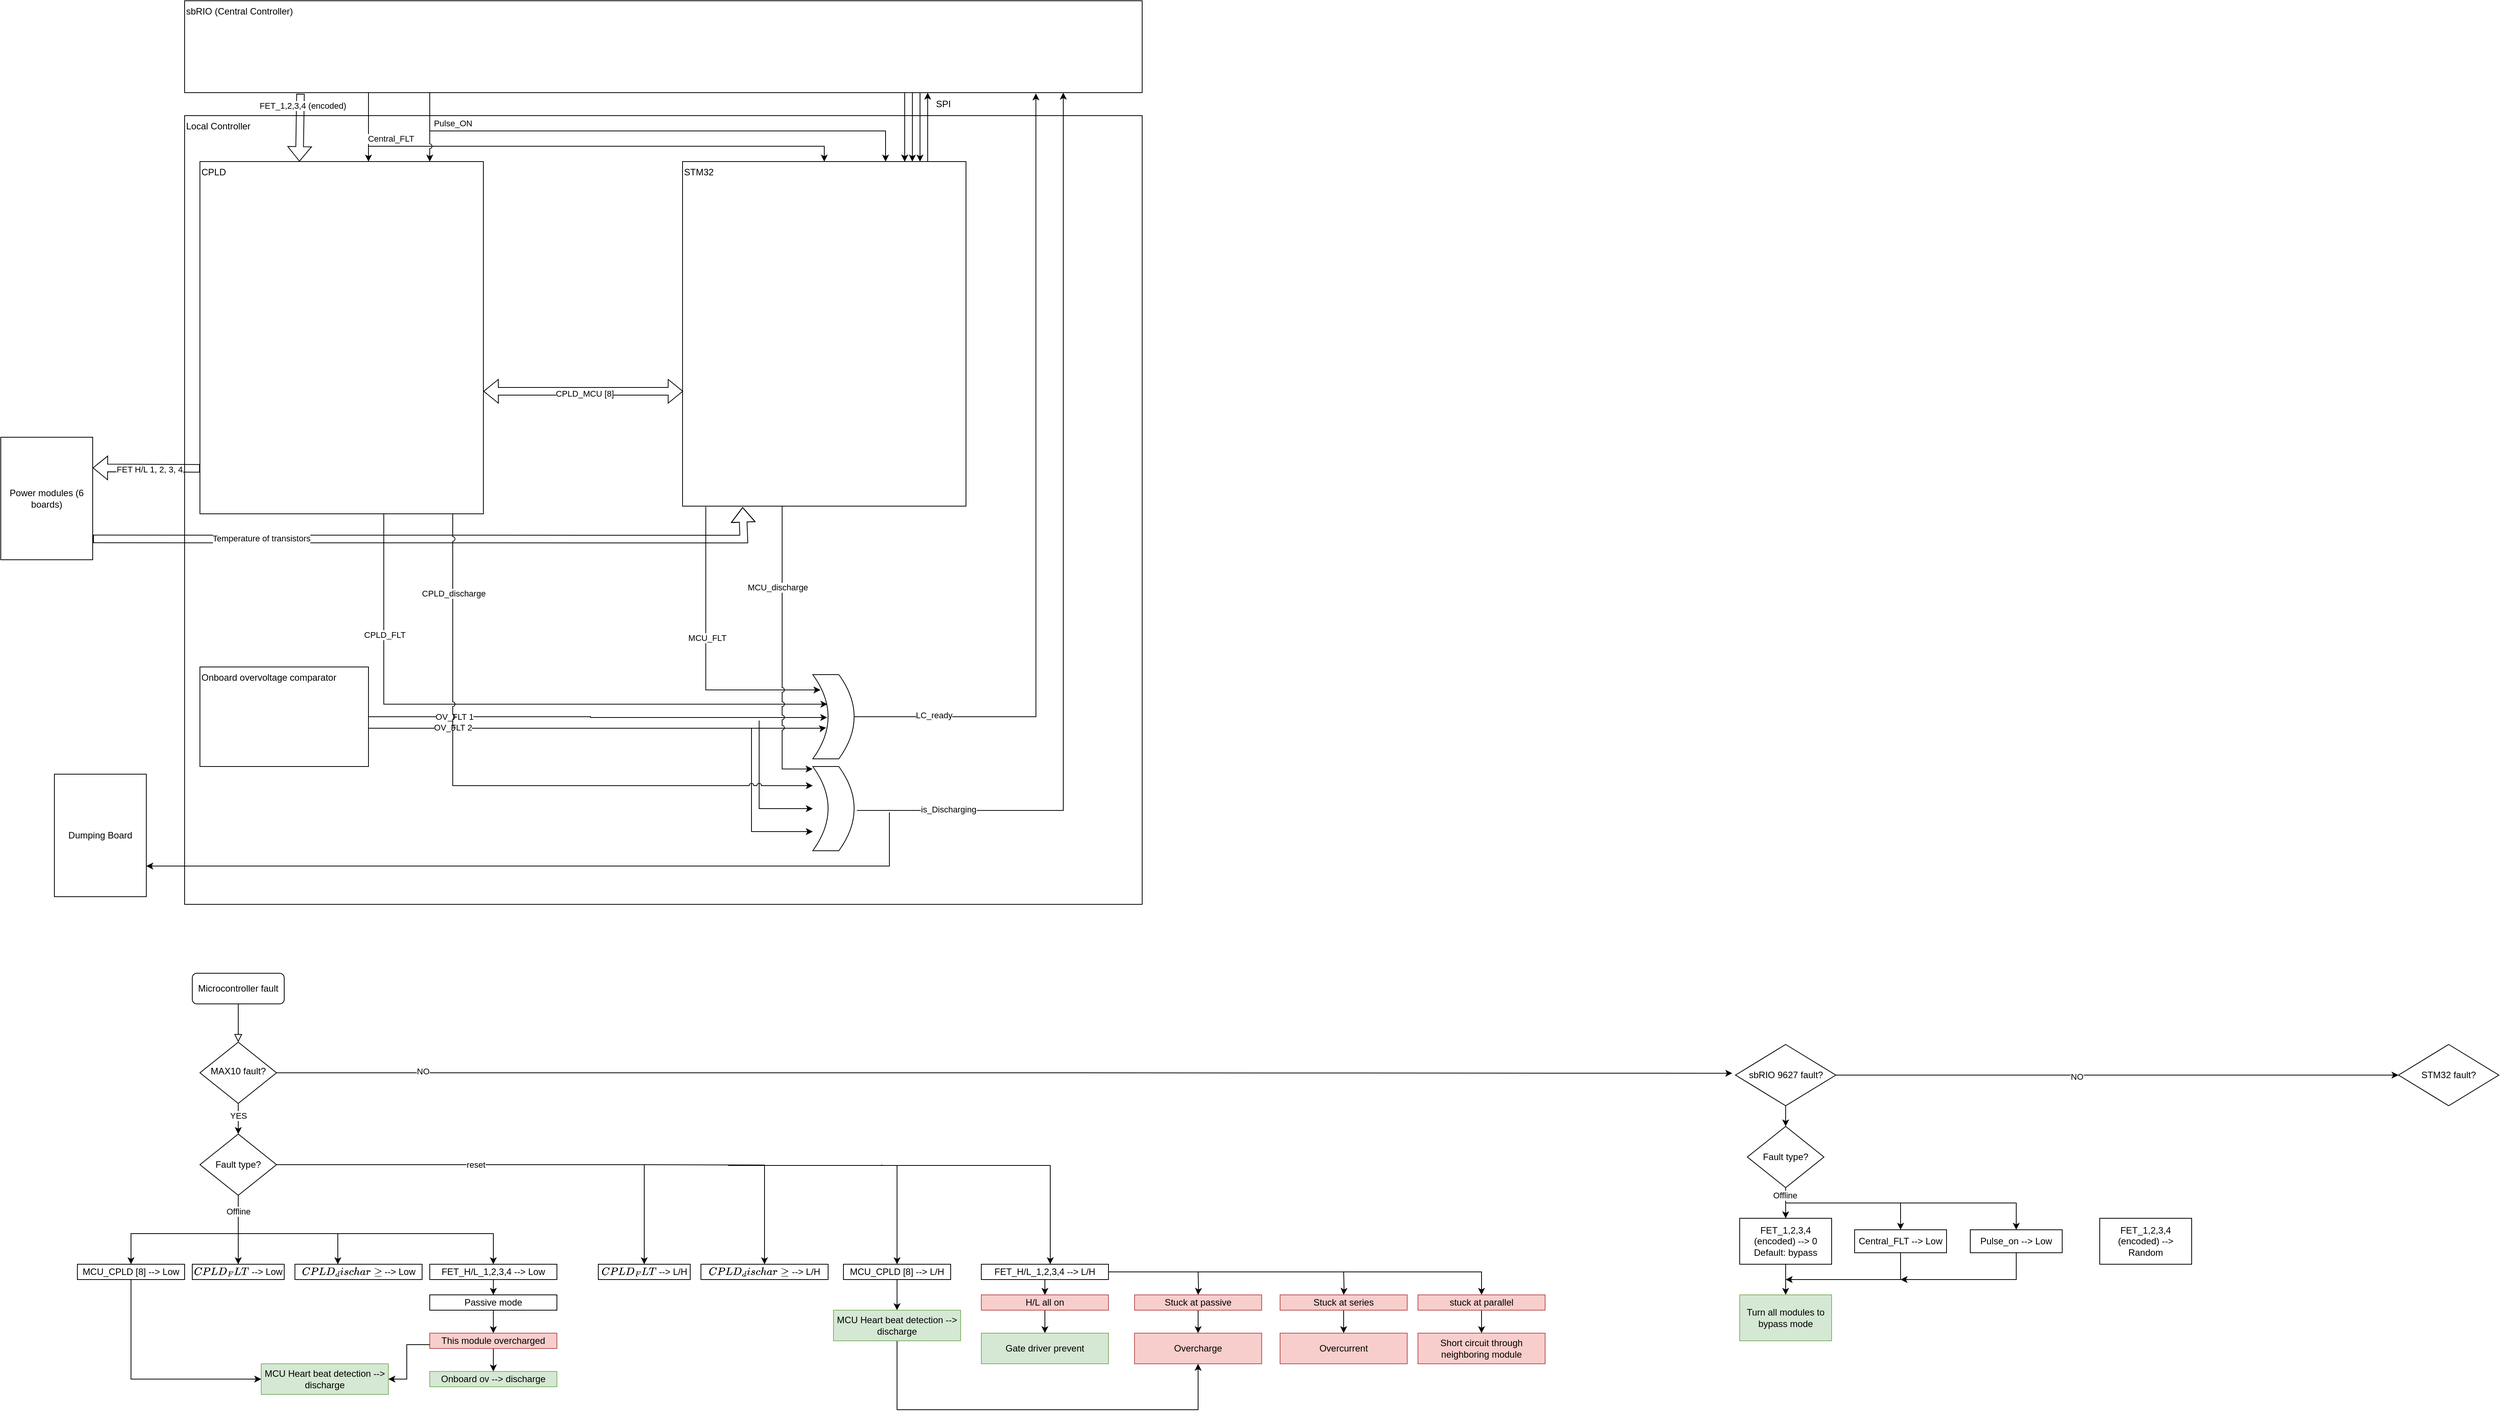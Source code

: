 <mxfile version="24.0.2" type="github">
  <diagram id="C5RBs43oDa-KdzZeNtuy" name="Page-1">
    <mxGraphModel dx="1985" dy="3010" grid="1" gridSize="10" guides="1" tooltips="1" connect="1" arrows="1" fold="1" page="1" pageScale="1" pageWidth="827" pageHeight="1169" math="0" shadow="0">
      <root>
        <mxCell id="WIyWlLk6GJQsqaUBKTNV-0" />
        <mxCell id="WIyWlLk6GJQsqaUBKTNV-1" parent="WIyWlLk6GJQsqaUBKTNV-0" />
        <mxCell id="WIyWlLk6GJQsqaUBKTNV-2" value="" style="rounded=0;html=1;jettySize=auto;orthogonalLoop=1;fontSize=11;endArrow=block;endFill=0;endSize=8;strokeWidth=1;shadow=0;labelBackgroundColor=none;edgeStyle=orthogonalEdgeStyle;movable=0;resizable=0;rotatable=0;deletable=0;editable=0;locked=1;connectable=0;" parent="WIyWlLk6GJQsqaUBKTNV-1" source="WIyWlLk6GJQsqaUBKTNV-3" target="WIyWlLk6GJQsqaUBKTNV-6" edge="1">
          <mxGeometry relative="1" as="geometry" />
        </mxCell>
        <mxCell id="WIyWlLk6GJQsqaUBKTNV-3" value="&lt;div&gt;Microcontroller fault&lt;/div&gt;" style="rounded=1;whiteSpace=wrap;html=1;fontSize=12;glass=0;strokeWidth=1;shadow=0;movable=0;resizable=0;rotatable=0;deletable=0;editable=0;locked=1;connectable=0;" parent="WIyWlLk6GJQsqaUBKTNV-1" vertex="1">
          <mxGeometry x="160" y="80" width="120" height="40" as="geometry" />
        </mxCell>
        <mxCell id="7WwFtl0jQR6NTjPNibtS-7" value="" style="edgeStyle=orthogonalEdgeStyle;rounded=0;orthogonalLoop=1;jettySize=auto;html=1;movable=1;resizable=1;rotatable=1;deletable=1;editable=1;locked=0;connectable=1;" parent="WIyWlLk6GJQsqaUBKTNV-1" source="WIyWlLk6GJQsqaUBKTNV-6" target="7WwFtl0jQR6NTjPNibtS-4" edge="1">
          <mxGeometry relative="1" as="geometry" />
        </mxCell>
        <mxCell id="uxLn2Yr7BItVLRlvGIpT-62" value="YES" style="edgeLabel;html=1;align=center;verticalAlign=middle;resizable=0;points=[];" vertex="1" connectable="0" parent="7WwFtl0jQR6NTjPNibtS-7">
          <mxGeometry x="-0.215" relative="1" as="geometry">
            <mxPoint as="offset" />
          </mxGeometry>
        </mxCell>
        <mxCell id="WIyWlLk6GJQsqaUBKTNV-6" value="MAX10 fault?" style="rhombus;whiteSpace=wrap;html=1;shadow=0;fontFamily=Helvetica;fontSize=12;align=center;strokeWidth=1;spacing=6;spacingTop=-4;movable=0;resizable=0;rotatable=0;deletable=0;editable=0;locked=1;connectable=0;" parent="WIyWlLk6GJQsqaUBKTNV-1" vertex="1">
          <mxGeometry x="170" y="170" width="100" height="80" as="geometry" />
        </mxCell>
        <mxCell id="7WwFtl0jQR6NTjPNibtS-3" value="" style="edgeStyle=orthogonalEdgeStyle;rounded=0;orthogonalLoop=1;jettySize=auto;html=1;movable=1;resizable=1;rotatable=1;deletable=1;editable=1;locked=0;connectable=1;" parent="WIyWlLk6GJQsqaUBKTNV-1" source="7WwFtl0jQR6NTjPNibtS-0" target="7WwFtl0jQR6NTjPNibtS-2" edge="1">
          <mxGeometry relative="1" as="geometry" />
        </mxCell>
        <mxCell id="uxLn2Yr7BItVLRlvGIpT-57" value="NO" style="edgeLabel;html=1;align=center;verticalAlign=middle;resizable=0;points=[];" vertex="1" connectable="0" parent="7WwFtl0jQR6NTjPNibtS-3">
          <mxGeometry x="-0.146" y="-2" relative="1" as="geometry">
            <mxPoint x="1" as="offset" />
          </mxGeometry>
        </mxCell>
        <mxCell id="uxLn2Yr7BItVLRlvGIpT-61" value="" style="edgeStyle=orthogonalEdgeStyle;rounded=0;orthogonalLoop=1;jettySize=auto;html=1;" edge="1" parent="WIyWlLk6GJQsqaUBKTNV-1" source="7WwFtl0jQR6NTjPNibtS-0" target="uxLn2Yr7BItVLRlvGIpT-60">
          <mxGeometry relative="1" as="geometry" />
        </mxCell>
        <mxCell id="7WwFtl0jQR6NTjPNibtS-0" value="sbRIO 9627 fault?" style="rhombus;whiteSpace=wrap;html=1;" parent="WIyWlLk6GJQsqaUBKTNV-1" vertex="1">
          <mxGeometry x="2174.5" y="173" width="131" height="80" as="geometry" />
        </mxCell>
        <mxCell id="7WwFtl0jQR6NTjPNibtS-1" style="edgeStyle=orthogonalEdgeStyle;rounded=0;orthogonalLoop=1;jettySize=auto;html=1;entryX=-0.032;entryY=0.47;entryDx=0;entryDy=0;entryPerimeter=0;movable=1;resizable=1;rotatable=1;deletable=1;editable=1;locked=0;connectable=1;" parent="WIyWlLk6GJQsqaUBKTNV-1" source="WIyWlLk6GJQsqaUBKTNV-6" target="7WwFtl0jQR6NTjPNibtS-0" edge="1">
          <mxGeometry relative="1" as="geometry" />
        </mxCell>
        <mxCell id="uxLn2Yr7BItVLRlvGIpT-63" value="NO" style="edgeLabel;html=1;align=center;verticalAlign=middle;resizable=0;points=[];" vertex="1" connectable="0" parent="7WwFtl0jQR6NTjPNibtS-1">
          <mxGeometry x="-0.799" y="2" relative="1" as="geometry">
            <mxPoint as="offset" />
          </mxGeometry>
        </mxCell>
        <mxCell id="7WwFtl0jQR6NTjPNibtS-2" value="STM32 fault?" style="rhombus;whiteSpace=wrap;html=1;" parent="WIyWlLk6GJQsqaUBKTNV-1" vertex="1">
          <mxGeometry x="3040" y="173" width="131" height="80" as="geometry" />
        </mxCell>
        <mxCell id="7WwFtl0jQR6NTjPNibtS-8" style="rounded=0;orthogonalLoop=1;jettySize=auto;html=1;entryX=0.5;entryY=0;entryDx=0;entryDy=0;movable=0;resizable=0;rotatable=0;deletable=0;editable=0;locked=1;connectable=0;" parent="WIyWlLk6GJQsqaUBKTNV-1" source="7WwFtl0jQR6NTjPNibtS-4" edge="1" target="uxLn2Yr7BItVLRlvGIpT-2">
          <mxGeometry relative="1" as="geometry">
            <mxPoint x="220" y="420" as="targetPoint" />
          </mxGeometry>
        </mxCell>
        <mxCell id="7WwFtl0jQR6NTjPNibtS-9" value="&lt;div&gt;Offline&lt;/div&gt;" style="edgeLabel;html=1;align=center;verticalAlign=middle;resizable=0;points=[];movable=0;rotatable=0;deletable=0;editable=0;locked=1;connectable=0;" parent="7WwFtl0jQR6NTjPNibtS-8" vertex="1" connectable="0">
          <mxGeometry x="-0.212" y="1" relative="1" as="geometry">
            <mxPoint x="-1" y="-15" as="offset" />
          </mxGeometry>
        </mxCell>
        <mxCell id="uxLn2Yr7BItVLRlvGIpT-0" style="edgeStyle=orthogonalEdgeStyle;rounded=0;orthogonalLoop=1;jettySize=auto;html=1;entryX=0.5;entryY=0;entryDx=0;entryDy=0;movable=0;resizable=0;rotatable=0;deletable=0;editable=0;locked=1;connectable=0;" edge="1" parent="WIyWlLk6GJQsqaUBKTNV-1" source="7WwFtl0jQR6NTjPNibtS-4" target="uxLn2Yr7BItVLRlvGIpT-27">
          <mxGeometry relative="1" as="geometry">
            <mxPoint x="770" y="410" as="targetPoint" />
          </mxGeometry>
        </mxCell>
        <mxCell id="uxLn2Yr7BItVLRlvGIpT-1" value="reset" style="edgeLabel;html=1;align=center;verticalAlign=middle;resizable=0;points=[];movable=0;rotatable=0;deletable=0;editable=0;locked=1;connectable=0;" vertex="1" connectable="0" parent="uxLn2Yr7BItVLRlvGIpT-0">
          <mxGeometry x="-0.15" relative="1" as="geometry">
            <mxPoint as="offset" />
          </mxGeometry>
        </mxCell>
        <mxCell id="7WwFtl0jQR6NTjPNibtS-4" value="Fault type?" style="rhombus;whiteSpace=wrap;html=1;movable=0;resizable=0;rotatable=0;deletable=0;editable=0;locked=1;connectable=0;" parent="WIyWlLk6GJQsqaUBKTNV-1" vertex="1">
          <mxGeometry x="170" y="290" width="100" height="80" as="geometry" />
        </mxCell>
        <mxCell id="uxLn2Yr7BItVLRlvGIpT-2" value="`CPLD_FLT` --&amp;gt; Low" style="rounded=0;whiteSpace=wrap;html=1;movable=0;resizable=0;rotatable=0;deletable=0;editable=0;locked=1;connectable=0;" vertex="1" parent="WIyWlLk6GJQsqaUBKTNV-1">
          <mxGeometry x="160" y="460" width="120" height="20" as="geometry" />
        </mxCell>
        <mxCell id="uxLn2Yr7BItVLRlvGIpT-3" value="`CPLD_discharge` --&amp;gt; Low" style="rounded=0;whiteSpace=wrap;html=1;movable=0;resizable=0;rotatable=0;deletable=0;editable=0;locked=1;connectable=0;" vertex="1" parent="WIyWlLk6GJQsqaUBKTNV-1">
          <mxGeometry x="294" y="460" width="166" height="20" as="geometry" />
        </mxCell>
        <mxCell id="uxLn2Yr7BItVLRlvGIpT-9" value="" style="edgeStyle=none;orthogonalLoop=1;jettySize=auto;html=1;rounded=0;movable=0;resizable=0;rotatable=0;deletable=0;editable=0;locked=1;connectable=0;" edge="1" parent="WIyWlLk6GJQsqaUBKTNV-1">
          <mxGeometry width="100" relative="1" as="geometry">
            <mxPoint x="220" y="420" as="sourcePoint" />
            <mxPoint x="350" y="460" as="targetPoint" />
            <Array as="points">
              <mxPoint x="350" y="420" />
            </Array>
          </mxGeometry>
        </mxCell>
        <mxCell id="uxLn2Yr7BItVLRlvGIpT-14" style="edgeStyle=orthogonalEdgeStyle;rounded=0;orthogonalLoop=1;jettySize=auto;html=1;exitX=0.5;exitY=1;exitDx=0;exitDy=0;entryX=0.5;entryY=0;entryDx=0;entryDy=0;movable=0;resizable=0;rotatable=0;deletable=0;editable=0;locked=1;connectable=0;" edge="1" parent="WIyWlLk6GJQsqaUBKTNV-1" source="uxLn2Yr7BItVLRlvGIpT-10" target="uxLn2Yr7BItVLRlvGIpT-13">
          <mxGeometry relative="1" as="geometry" />
        </mxCell>
        <mxCell id="uxLn2Yr7BItVLRlvGIpT-10" value="&lt;div&gt;FET_H/L_1,2,3,4 --&amp;gt; Low&lt;/div&gt;" style="rounded=0;whiteSpace=wrap;html=1;movable=0;resizable=0;rotatable=0;deletable=0;editable=0;locked=1;connectable=0;" vertex="1" parent="WIyWlLk6GJQsqaUBKTNV-1">
          <mxGeometry x="470" y="460" width="166" height="20" as="geometry" />
        </mxCell>
        <mxCell id="uxLn2Yr7BItVLRlvGIpT-12" value="" style="edgeStyle=none;orthogonalLoop=1;jettySize=auto;html=1;rounded=0;entryX=0.5;entryY=0;entryDx=0;entryDy=0;movable=0;resizable=0;rotatable=0;deletable=0;editable=0;locked=1;connectable=0;" edge="1" parent="WIyWlLk6GJQsqaUBKTNV-1" target="uxLn2Yr7BItVLRlvGIpT-10">
          <mxGeometry width="100" relative="1" as="geometry">
            <mxPoint x="350" y="420" as="sourcePoint" />
            <mxPoint x="490" y="460" as="targetPoint" />
            <Array as="points">
              <mxPoint x="553" y="420" />
            </Array>
          </mxGeometry>
        </mxCell>
        <mxCell id="uxLn2Yr7BItVLRlvGIpT-17" style="edgeStyle=orthogonalEdgeStyle;rounded=0;orthogonalLoop=1;jettySize=auto;html=1;entryX=0.5;entryY=0;entryDx=0;entryDy=0;movable=0;resizable=0;rotatable=0;deletable=0;editable=0;locked=1;connectable=0;" edge="1" parent="WIyWlLk6GJQsqaUBKTNV-1" source="uxLn2Yr7BItVLRlvGIpT-13" target="uxLn2Yr7BItVLRlvGIpT-16">
          <mxGeometry relative="1" as="geometry" />
        </mxCell>
        <mxCell id="uxLn2Yr7BItVLRlvGIpT-13" value="&lt;div&gt;Passive mode&lt;br&gt;&lt;/div&gt;" style="rounded=0;whiteSpace=wrap;html=1;movable=0;resizable=0;rotatable=0;deletable=0;editable=0;locked=1;connectable=0;" vertex="1" parent="WIyWlLk6GJQsqaUBKTNV-1">
          <mxGeometry x="470" y="500" width="166" height="20" as="geometry" />
        </mxCell>
        <mxCell id="uxLn2Yr7BItVLRlvGIpT-23" style="edgeStyle=orthogonalEdgeStyle;rounded=0;orthogonalLoop=1;jettySize=auto;html=1;entryX=0;entryY=0.5;entryDx=0;entryDy=0;movable=0;resizable=0;rotatable=0;deletable=0;editable=0;locked=1;connectable=0;" edge="1" parent="WIyWlLk6GJQsqaUBKTNV-1" source="uxLn2Yr7BItVLRlvGIpT-15" target="uxLn2Yr7BItVLRlvGIpT-24">
          <mxGeometry relative="1" as="geometry">
            <mxPoint x="250" y="610" as="targetPoint" />
            <Array as="points">
              <mxPoint x="80" y="610" />
            </Array>
          </mxGeometry>
        </mxCell>
        <mxCell id="uxLn2Yr7BItVLRlvGIpT-15" value="MCU_CPLD [8] --&amp;gt; Low" style="rounded=0;whiteSpace=wrap;html=1;" vertex="1" parent="WIyWlLk6GJQsqaUBKTNV-1">
          <mxGeometry x="10" y="460" width="140" height="20" as="geometry" />
        </mxCell>
        <mxCell id="uxLn2Yr7BItVLRlvGIpT-19" style="edgeStyle=orthogonalEdgeStyle;rounded=0;orthogonalLoop=1;jettySize=auto;html=1;entryX=0.5;entryY=0;entryDx=0;entryDy=0;movable=0;resizable=0;rotatable=0;deletable=0;editable=0;locked=1;connectable=0;" edge="1" parent="WIyWlLk6GJQsqaUBKTNV-1" source="uxLn2Yr7BItVLRlvGIpT-16" target="uxLn2Yr7BItVLRlvGIpT-18">
          <mxGeometry relative="1" as="geometry" />
        </mxCell>
        <mxCell id="uxLn2Yr7BItVLRlvGIpT-16" value="&lt;div&gt;This module overcharged&lt;br&gt;&lt;/div&gt;" style="rounded=0;whiteSpace=wrap;html=1;fillColor=#f8cecc;strokeColor=#b85450;movable=0;resizable=0;rotatable=0;deletable=0;editable=0;locked=1;connectable=0;" vertex="1" parent="WIyWlLk6GJQsqaUBKTNV-1">
          <mxGeometry x="470" y="550" width="166" height="20" as="geometry" />
        </mxCell>
        <mxCell id="uxLn2Yr7BItVLRlvGIpT-18" value="&lt;div&gt;Onboard ov --&amp;gt; discharge&lt;br&gt;&lt;/div&gt;" style="rounded=0;whiteSpace=wrap;html=1;fillColor=#d5e8d4;strokeColor=#82b366;movable=0;resizable=0;rotatable=0;deletable=0;editable=0;locked=1;connectable=0;" vertex="1" parent="WIyWlLk6GJQsqaUBKTNV-1">
          <mxGeometry x="470" y="600" width="166" height="20" as="geometry" />
        </mxCell>
        <mxCell id="uxLn2Yr7BItVLRlvGIpT-21" value="" style="edgeStyle=none;orthogonalLoop=1;jettySize=auto;html=1;rounded=0;entryX=0.5;entryY=0;entryDx=0;entryDy=0;movable=0;resizable=0;rotatable=0;deletable=0;editable=0;locked=1;connectable=0;" edge="1" parent="WIyWlLk6GJQsqaUBKTNV-1" target="uxLn2Yr7BItVLRlvGIpT-15">
          <mxGeometry width="100" relative="1" as="geometry">
            <mxPoint x="220" y="420" as="sourcePoint" />
            <mxPoint x="300" y="460" as="targetPoint" />
            <Array as="points">
              <mxPoint x="80" y="420" />
            </Array>
          </mxGeometry>
        </mxCell>
        <mxCell id="uxLn2Yr7BItVLRlvGIpT-26" style="edgeStyle=orthogonalEdgeStyle;rounded=0;orthogonalLoop=1;jettySize=auto;html=1;exitX=0;exitY=0.75;exitDx=0;exitDy=0;entryX=1;entryY=0.5;entryDx=0;entryDy=0;movable=0;resizable=0;rotatable=0;deletable=0;editable=0;locked=1;connectable=0;" edge="1" parent="WIyWlLk6GJQsqaUBKTNV-1" source="uxLn2Yr7BItVLRlvGIpT-16" target="uxLn2Yr7BItVLRlvGIpT-24">
          <mxGeometry relative="1" as="geometry">
            <mxPoint x="450" y="580" as="sourcePoint" />
            <mxPoint x="420" y="610" as="targetPoint" />
            <Array as="points">
              <mxPoint x="440" y="565" />
              <mxPoint x="440" y="610" />
            </Array>
          </mxGeometry>
        </mxCell>
        <mxCell id="uxLn2Yr7BItVLRlvGIpT-24" value="&lt;div&gt;MCU Heart beat detection --&amp;gt; discharge&lt;br&gt;&lt;/div&gt;" style="rounded=0;whiteSpace=wrap;html=1;fillColor=#d5e8d4;strokeColor=#82b366;movable=0;resizable=0;rotatable=0;deletable=0;editable=0;locked=1;connectable=0;" vertex="1" parent="WIyWlLk6GJQsqaUBKTNV-1">
          <mxGeometry x="250" y="590" width="166" height="40" as="geometry" />
        </mxCell>
        <mxCell id="uxLn2Yr7BItVLRlvGIpT-27" value="`CPLD_FLT` --&amp;gt; L/H" style="rounded=0;whiteSpace=wrap;html=1;movable=0;resizable=0;rotatable=0;deletable=0;editable=0;locked=1;connectable=0;" vertex="1" parent="WIyWlLk6GJQsqaUBKTNV-1">
          <mxGeometry x="690" y="460" width="120" height="20" as="geometry" />
        </mxCell>
        <mxCell id="uxLn2Yr7BItVLRlvGIpT-28" value="`CPLD_discharge` --&amp;gt; L/H" style="rounded=0;whiteSpace=wrap;html=1;movable=0;resizable=0;rotatable=0;deletable=0;editable=0;locked=1;connectable=0;" vertex="1" parent="WIyWlLk6GJQsqaUBKTNV-1">
          <mxGeometry x="824" y="460" width="166" height="20" as="geometry" />
        </mxCell>
        <mxCell id="uxLn2Yr7BItVLRlvGIpT-29" style="edgeStyle=orthogonalEdgeStyle;rounded=0;orthogonalLoop=1;jettySize=auto;html=1;entryX=0.5;entryY=0;entryDx=0;entryDy=0;movable=0;resizable=0;rotatable=0;deletable=0;editable=0;locked=1;connectable=0;" edge="1" parent="WIyWlLk6GJQsqaUBKTNV-1" target="uxLn2Yr7BItVLRlvGIpT-28">
          <mxGeometry relative="1" as="geometry">
            <mxPoint x="910" y="460" as="targetPoint" />
            <mxPoint x="750" y="330" as="sourcePoint" />
          </mxGeometry>
        </mxCell>
        <mxCell id="uxLn2Yr7BItVLRlvGIpT-34" style="edgeStyle=orthogonalEdgeStyle;rounded=0;orthogonalLoop=1;jettySize=auto;html=1;entryX=0.5;entryY=0;entryDx=0;entryDy=0;movable=0;resizable=0;rotatable=0;deletable=0;editable=0;locked=1;connectable=0;" edge="1" parent="WIyWlLk6GJQsqaUBKTNV-1" source="uxLn2Yr7BItVLRlvGIpT-31" target="uxLn2Yr7BItVLRlvGIpT-33">
          <mxGeometry relative="1" as="geometry" />
        </mxCell>
        <mxCell id="uxLn2Yr7BItVLRlvGIpT-31" value="MCU_CPLD [8] --&amp;gt; L/H" style="rounded=0;whiteSpace=wrap;html=1;movable=0;resizable=0;rotatable=0;deletable=0;editable=0;locked=1;connectable=0;" vertex="1" parent="WIyWlLk6GJQsqaUBKTNV-1">
          <mxGeometry x="1010" y="460" width="140" height="20" as="geometry" />
        </mxCell>
        <mxCell id="uxLn2Yr7BItVLRlvGIpT-32" style="edgeStyle=orthogonalEdgeStyle;rounded=0;orthogonalLoop=1;jettySize=auto;html=1;entryX=0.5;entryY=0;entryDx=0;entryDy=0;movable=0;resizable=0;rotatable=0;deletable=0;editable=0;locked=1;connectable=0;" edge="1" parent="WIyWlLk6GJQsqaUBKTNV-1" target="uxLn2Yr7BItVLRlvGIpT-31">
          <mxGeometry relative="1" as="geometry">
            <mxPoint x="917" y="470" as="targetPoint" />
            <mxPoint x="860" y="330" as="sourcePoint" />
            <Array as="points">
              <mxPoint x="860" y="331" />
              <mxPoint x="1080" y="331" />
            </Array>
          </mxGeometry>
        </mxCell>
        <mxCell id="uxLn2Yr7BItVLRlvGIpT-45" style="edgeStyle=orthogonalEdgeStyle;rounded=0;orthogonalLoop=1;jettySize=auto;html=1;entryX=0.5;entryY=1;entryDx=0;entryDy=0;movable=0;resizable=0;rotatable=0;deletable=0;editable=0;locked=1;connectable=0;" edge="1" parent="WIyWlLk6GJQsqaUBKTNV-1" source="uxLn2Yr7BItVLRlvGIpT-33" target="uxLn2Yr7BItVLRlvGIpT-42">
          <mxGeometry relative="1" as="geometry">
            <mxPoint x="1080" y="680" as="targetPoint" />
            <Array as="points">
              <mxPoint x="1080" y="650" />
              <mxPoint x="1473" y="650" />
            </Array>
          </mxGeometry>
        </mxCell>
        <mxCell id="uxLn2Yr7BItVLRlvGIpT-33" value="&lt;div&gt;MCU Heart beat detection --&amp;gt; discharge&lt;br&gt;&lt;/div&gt;" style="rounded=0;whiteSpace=wrap;html=1;fillColor=#d5e8d4;strokeColor=#82b366;movable=0;resizable=0;rotatable=0;deletable=0;editable=0;locked=1;connectable=0;" vertex="1" parent="WIyWlLk6GJQsqaUBKTNV-1">
          <mxGeometry x="997" y="520" width="166" height="40" as="geometry" />
        </mxCell>
        <mxCell id="uxLn2Yr7BItVLRlvGIpT-46" style="edgeStyle=orthogonalEdgeStyle;rounded=0;orthogonalLoop=1;jettySize=auto;html=1;entryX=0.5;entryY=0;entryDx=0;entryDy=0;movable=0;resizable=0;rotatable=0;deletable=0;editable=0;locked=1;connectable=0;" edge="1" parent="WIyWlLk6GJQsqaUBKTNV-1" source="uxLn2Yr7BItVLRlvGIpT-35" target="uxLn2Yr7BItVLRlvGIpT-37">
          <mxGeometry relative="1" as="geometry" />
        </mxCell>
        <mxCell id="uxLn2Yr7BItVLRlvGIpT-51" style="edgeStyle=orthogonalEdgeStyle;rounded=0;orthogonalLoop=1;jettySize=auto;html=1;entryX=0.5;entryY=0;entryDx=0;entryDy=0;movable=0;resizable=0;rotatable=0;deletable=0;editable=0;locked=1;connectable=0;" edge="1" parent="WIyWlLk6GJQsqaUBKTNV-1" source="uxLn2Yr7BItVLRlvGIpT-35" target="uxLn2Yr7BItVLRlvGIpT-40">
          <mxGeometry relative="1" as="geometry" />
        </mxCell>
        <mxCell id="uxLn2Yr7BItVLRlvGIpT-35" value="&lt;div&gt;FET_H/L_1,2,3,4 --&amp;gt; L/H&lt;/div&gt;" style="rounded=0;whiteSpace=wrap;html=1;movable=0;resizable=0;rotatable=0;deletable=0;editable=0;locked=1;connectable=0;" vertex="1" parent="WIyWlLk6GJQsqaUBKTNV-1">
          <mxGeometry x="1190" y="460" width="166" height="20" as="geometry" />
        </mxCell>
        <mxCell id="uxLn2Yr7BItVLRlvGIpT-36" style="edgeStyle=orthogonalEdgeStyle;rounded=0;orthogonalLoop=1;jettySize=auto;html=1;entryX=0.5;entryY=0;entryDx=0;entryDy=0;movable=0;resizable=0;rotatable=0;deletable=0;editable=0;locked=1;connectable=0;" edge="1" parent="WIyWlLk6GJQsqaUBKTNV-1">
          <mxGeometry relative="1" as="geometry">
            <mxPoint x="1280" y="460" as="targetPoint" />
            <mxPoint x="1060" y="330" as="sourcePoint" />
            <Array as="points">
              <mxPoint x="1060" y="331" />
              <mxPoint x="1280" y="331" />
            </Array>
          </mxGeometry>
        </mxCell>
        <mxCell id="uxLn2Yr7BItVLRlvGIpT-47" value="" style="edgeStyle=orthogonalEdgeStyle;rounded=0;orthogonalLoop=1;jettySize=auto;html=1;movable=0;resizable=0;rotatable=0;deletable=0;editable=0;locked=1;connectable=0;" edge="1" parent="WIyWlLk6GJQsqaUBKTNV-1" source="uxLn2Yr7BItVLRlvGIpT-37" target="uxLn2Yr7BItVLRlvGIpT-41">
          <mxGeometry relative="1" as="geometry" />
        </mxCell>
        <mxCell id="uxLn2Yr7BItVLRlvGIpT-37" value="H/L all on" style="rounded=0;whiteSpace=wrap;html=1;fillColor=#f8cecc;strokeColor=#b85450;movable=0;resizable=0;rotatable=0;deletable=0;editable=0;locked=1;connectable=0;" vertex="1" parent="WIyWlLk6GJQsqaUBKTNV-1">
          <mxGeometry x="1190" y="500" width="166" height="20" as="geometry" />
        </mxCell>
        <mxCell id="uxLn2Yr7BItVLRlvGIpT-48" value="" style="edgeStyle=orthogonalEdgeStyle;rounded=0;orthogonalLoop=1;jettySize=auto;html=1;movable=0;resizable=0;rotatable=0;deletable=0;editable=0;locked=1;connectable=0;" edge="1" parent="WIyWlLk6GJQsqaUBKTNV-1" source="uxLn2Yr7BItVLRlvGIpT-38" target="uxLn2Yr7BItVLRlvGIpT-42">
          <mxGeometry relative="1" as="geometry" />
        </mxCell>
        <mxCell id="uxLn2Yr7BItVLRlvGIpT-53" style="edgeStyle=orthogonalEdgeStyle;rounded=0;orthogonalLoop=1;jettySize=auto;html=1;movable=0;resizable=0;rotatable=0;deletable=0;editable=0;locked=1;connectable=0;" edge="1" parent="WIyWlLk6GJQsqaUBKTNV-1" target="uxLn2Yr7BItVLRlvGIpT-38">
          <mxGeometry relative="1" as="geometry">
            <mxPoint x="1473.0" y="470" as="sourcePoint" />
          </mxGeometry>
        </mxCell>
        <mxCell id="uxLn2Yr7BItVLRlvGIpT-38" value="Stuck at passive" style="rounded=0;whiteSpace=wrap;html=1;fillColor=#f8cecc;strokeColor=#b85450;movable=0;resizable=0;rotatable=0;deletable=0;editable=0;locked=1;connectable=0;" vertex="1" parent="WIyWlLk6GJQsqaUBKTNV-1">
          <mxGeometry x="1390" y="500" width="166" height="20" as="geometry" />
        </mxCell>
        <mxCell id="uxLn2Yr7BItVLRlvGIpT-49" value="" style="edgeStyle=orthogonalEdgeStyle;rounded=0;orthogonalLoop=1;jettySize=auto;html=1;movable=0;resizable=0;rotatable=0;deletable=0;editable=0;locked=1;connectable=0;" edge="1" parent="WIyWlLk6GJQsqaUBKTNV-1" source="uxLn2Yr7BItVLRlvGIpT-39" target="uxLn2Yr7BItVLRlvGIpT-43">
          <mxGeometry relative="1" as="geometry" />
        </mxCell>
        <mxCell id="uxLn2Yr7BItVLRlvGIpT-52" style="edgeStyle=orthogonalEdgeStyle;rounded=0;orthogonalLoop=1;jettySize=auto;html=1;movable=0;resizable=0;rotatable=0;deletable=0;editable=0;locked=1;connectable=0;" edge="1" parent="WIyWlLk6GJQsqaUBKTNV-1" target="uxLn2Yr7BItVLRlvGIpT-39">
          <mxGeometry relative="1" as="geometry">
            <mxPoint x="1663" y="470" as="sourcePoint" />
          </mxGeometry>
        </mxCell>
        <mxCell id="uxLn2Yr7BItVLRlvGIpT-39" value="Stuck at series" style="rounded=0;whiteSpace=wrap;html=1;fillColor=#f8cecc;strokeColor=#b85450;movable=0;resizable=0;rotatable=0;deletable=0;editable=0;locked=1;connectable=0;" vertex="1" parent="WIyWlLk6GJQsqaUBKTNV-1">
          <mxGeometry x="1580" y="500" width="166" height="20" as="geometry" />
        </mxCell>
        <mxCell id="uxLn2Yr7BItVLRlvGIpT-50" value="" style="edgeStyle=orthogonalEdgeStyle;rounded=0;orthogonalLoop=1;jettySize=auto;html=1;movable=0;resizable=0;rotatable=0;deletable=0;editable=0;locked=1;connectable=0;" edge="1" parent="WIyWlLk6GJQsqaUBKTNV-1" source="uxLn2Yr7BItVLRlvGIpT-40" target="uxLn2Yr7BItVLRlvGIpT-44">
          <mxGeometry relative="1" as="geometry" />
        </mxCell>
        <mxCell id="uxLn2Yr7BItVLRlvGIpT-40" value="stuck at parallel" style="rounded=0;whiteSpace=wrap;html=1;fillColor=#f8cecc;strokeColor=#b85450;movable=0;resizable=0;rotatable=0;deletable=0;editable=0;locked=1;connectable=0;" vertex="1" parent="WIyWlLk6GJQsqaUBKTNV-1">
          <mxGeometry x="1760" y="500" width="166" height="20" as="geometry" />
        </mxCell>
        <mxCell id="uxLn2Yr7BItVLRlvGIpT-41" value="&lt;div&gt;Gate driver prevent&lt;br&gt;&lt;/div&gt;" style="rounded=0;whiteSpace=wrap;html=1;fillColor=#d5e8d4;strokeColor=#82b366;movable=0;resizable=0;rotatable=0;deletable=0;editable=0;locked=1;connectable=0;" vertex="1" parent="WIyWlLk6GJQsqaUBKTNV-1">
          <mxGeometry x="1190" y="550" width="166" height="40" as="geometry" />
        </mxCell>
        <mxCell id="uxLn2Yr7BItVLRlvGIpT-42" value="&lt;div&gt;Overcharge&lt;br&gt;&lt;/div&gt;" style="rounded=0;whiteSpace=wrap;html=1;fillColor=#f8cecc;strokeColor=#b85450;movable=0;resizable=0;rotatable=0;deletable=0;editable=0;locked=1;connectable=0;" vertex="1" parent="WIyWlLk6GJQsqaUBKTNV-1">
          <mxGeometry x="1390" y="550" width="166" height="40" as="geometry" />
        </mxCell>
        <mxCell id="uxLn2Yr7BItVLRlvGIpT-43" value="&lt;div&gt;Overcurrent&lt;br&gt;&lt;/div&gt;" style="rounded=0;whiteSpace=wrap;html=1;fillColor=#f8cecc;strokeColor=#b85450;movable=0;resizable=0;rotatable=0;deletable=0;editable=0;locked=1;connectable=0;" vertex="1" parent="WIyWlLk6GJQsqaUBKTNV-1">
          <mxGeometry x="1580" y="550" width="166" height="40" as="geometry" />
        </mxCell>
        <mxCell id="uxLn2Yr7BItVLRlvGIpT-44" value="&lt;div&gt;Short circuit through neighboring module&lt;br&gt;&lt;/div&gt;" style="rounded=0;whiteSpace=wrap;html=1;fillColor=#f8cecc;strokeColor=#b85450;movable=0;resizable=0;rotatable=0;deletable=0;editable=0;locked=1;connectable=0;" vertex="1" parent="WIyWlLk6GJQsqaUBKTNV-1">
          <mxGeometry x="1760" y="550" width="166" height="40" as="geometry" />
        </mxCell>
        <mxCell id="uxLn2Yr7BItVLRlvGIpT-129" style="edgeStyle=orthogonalEdgeStyle;rounded=0;orthogonalLoop=1;jettySize=auto;html=1;" edge="1" parent="WIyWlLk6GJQsqaUBKTNV-1" source="uxLn2Yr7BItVLRlvGIpT-60" target="uxLn2Yr7BItVLRlvGIpT-64">
          <mxGeometry relative="1" as="geometry" />
        </mxCell>
        <mxCell id="uxLn2Yr7BItVLRlvGIpT-135" value="Offline" style="edgeLabel;html=1;align=center;verticalAlign=middle;resizable=0;points=[];" vertex="1" connectable="0" parent="uxLn2Yr7BItVLRlvGIpT-129">
          <mxGeometry x="-0.512" y="-1" relative="1" as="geometry">
            <mxPoint as="offset" />
          </mxGeometry>
        </mxCell>
        <mxCell id="uxLn2Yr7BItVLRlvGIpT-60" value="Fault type?" style="rhombus;whiteSpace=wrap;html=1;movable=1;resizable=1;rotatable=1;deletable=1;editable=1;locked=0;connectable=1;" vertex="1" parent="WIyWlLk6GJQsqaUBKTNV-1">
          <mxGeometry x="2190" y="280" width="100" height="80" as="geometry" />
        </mxCell>
        <mxCell id="uxLn2Yr7BItVLRlvGIpT-130" value="" style="edgeStyle=orthogonalEdgeStyle;rounded=0;orthogonalLoop=1;jettySize=auto;html=1;" edge="1" parent="WIyWlLk6GJQsqaUBKTNV-1" source="uxLn2Yr7BItVLRlvGIpT-64" target="uxLn2Yr7BItVLRlvGIpT-126">
          <mxGeometry relative="1" as="geometry" />
        </mxCell>
        <mxCell id="uxLn2Yr7BItVLRlvGIpT-64" value="FET_1,2,3,4 (encoded) --&amp;gt; 0&lt;br&gt;Default: bypass" style="rounded=0;whiteSpace=wrap;html=1;" vertex="1" parent="WIyWlLk6GJQsqaUBKTNV-1">
          <mxGeometry x="2180" y="400" width="120" height="60" as="geometry" />
        </mxCell>
        <mxCell id="uxLn2Yr7BItVLRlvGIpT-65" value="sbRIO (Central Controller)" style="rounded=0;whiteSpace=wrap;html=1;align=left;verticalAlign=top;movable=0;resizable=0;rotatable=0;deletable=0;editable=0;locked=1;connectable=0;" vertex="1" parent="WIyWlLk6GJQsqaUBKTNV-1">
          <mxGeometry x="150" y="-1190" width="1250" height="120" as="geometry" />
        </mxCell>
        <mxCell id="uxLn2Yr7BItVLRlvGIpT-66" value="Local Controller" style="rounded=0;whiteSpace=wrap;html=1;align=left;verticalAlign=top;movable=0;resizable=0;rotatable=0;deletable=0;editable=0;locked=1;connectable=0;" vertex="1" parent="WIyWlLk6GJQsqaUBKTNV-1">
          <mxGeometry x="150" y="-1040" width="1250" height="1030" as="geometry" />
        </mxCell>
        <mxCell id="uxLn2Yr7BItVLRlvGIpT-89" style="edgeStyle=orthogonalEdgeStyle;rounded=0;orthogonalLoop=1;jettySize=auto;html=1;movable=0;resizable=0;rotatable=0;deletable=0;editable=0;locked=1;connectable=0;" edge="1" parent="WIyWlLk6GJQsqaUBKTNV-1">
          <mxGeometry relative="1" as="geometry">
            <mxPoint x="390" y="-980" as="targetPoint" />
            <mxPoint x="390.0" y="-1070.0" as="sourcePoint" />
          </mxGeometry>
        </mxCell>
        <mxCell id="uxLn2Yr7BItVLRlvGIpT-69" value="CPLD" style="rounded=0;whiteSpace=wrap;html=1;align=left;verticalAlign=top;movable=0;resizable=0;rotatable=0;deletable=0;editable=0;locked=1;connectable=0;" vertex="1" parent="WIyWlLk6GJQsqaUBKTNV-1">
          <mxGeometry x="170" y="-980" width="370" height="460" as="geometry" />
        </mxCell>
        <mxCell id="uxLn2Yr7BItVLRlvGIpT-91" style="edgeStyle=orthogonalEdgeStyle;rounded=0;orthogonalLoop=1;jettySize=auto;html=1;exitX=0.5;exitY=0;exitDx=0;exitDy=0;entryX=0.5;entryY=0;entryDx=0;entryDy=0;jumpStyle=arc;movable=0;resizable=0;rotatable=0;deletable=0;editable=0;locked=1;connectable=0;" edge="1" parent="WIyWlLk6GJQsqaUBKTNV-1" target="uxLn2Yr7BItVLRlvGIpT-70">
          <mxGeometry relative="1" as="geometry">
            <mxPoint x="390" y="-1010" as="sourcePoint" />
            <Array as="points">
              <mxPoint x="390" y="-1000" />
              <mxPoint x="985" y="-1000" />
            </Array>
          </mxGeometry>
        </mxCell>
        <mxCell id="uxLn2Yr7BItVLRlvGIpT-92" value="Central_FLT" style="edgeLabel;html=1;align=center;verticalAlign=middle;resizable=0;points=[];movable=0;rotatable=0;deletable=0;editable=0;locked=1;connectable=0;" vertex="1" connectable="0" parent="uxLn2Yr7BItVLRlvGIpT-91">
          <mxGeometry x="-0.877" y="1" relative="1" as="geometry">
            <mxPoint y="-9" as="offset" />
          </mxGeometry>
        </mxCell>
        <mxCell id="uxLn2Yr7BItVLRlvGIpT-70" value="STM32" style="rounded=0;whiteSpace=wrap;html=1;align=left;verticalAlign=top;movable=0;resizable=0;rotatable=0;deletable=0;editable=0;locked=1;connectable=0;" vertex="1" parent="WIyWlLk6GJQsqaUBKTNV-1">
          <mxGeometry x="800" y="-980" width="370" height="450" as="geometry" />
        </mxCell>
        <mxCell id="uxLn2Yr7BItVLRlvGIpT-75" value="Power modules (6 boards)" style="rounded=0;whiteSpace=wrap;html=1;movable=0;resizable=0;rotatable=0;deletable=0;editable=0;locked=1;connectable=0;" vertex="1" parent="WIyWlLk6GJQsqaUBKTNV-1">
          <mxGeometry x="-90" y="-620" width="120" height="160" as="geometry" />
        </mxCell>
        <mxCell id="uxLn2Yr7BItVLRlvGIpT-76" value="" style="shape=flexArrow;endArrow=classic;html=1;rounded=0;entryX=1;entryY=0.25;entryDx=0;entryDy=0;exitX=0;exitY=0.924;exitDx=0;exitDy=0;exitPerimeter=0;movable=0;resizable=0;rotatable=0;deletable=0;editable=0;locked=1;connectable=0;" edge="1" parent="WIyWlLk6GJQsqaUBKTNV-1" target="uxLn2Yr7BItVLRlvGIpT-75">
          <mxGeometry width="50" height="50" relative="1" as="geometry">
            <mxPoint x="170.0" y="-579.4" as="sourcePoint" />
            <mxPoint x="720" y="-700" as="targetPoint" />
          </mxGeometry>
        </mxCell>
        <mxCell id="uxLn2Yr7BItVLRlvGIpT-77" value="&lt;div&gt;FET H/L 1, 2, 3, 4&lt;/div&gt;" style="edgeLabel;html=1;align=center;verticalAlign=middle;resizable=0;points=[];movable=0;rotatable=0;deletable=0;editable=0;locked=1;connectable=0;" vertex="1" connectable="0" parent="uxLn2Yr7BItVLRlvGIpT-76">
          <mxGeometry x="-0.051" y="1" relative="1" as="geometry">
            <mxPoint as="offset" />
          </mxGeometry>
        </mxCell>
        <mxCell id="uxLn2Yr7BItVLRlvGIpT-78" value="" style="shape=flexArrow;endArrow=classic;html=1;rounded=0;exitX=1.004;exitY=0.83;exitDx=0;exitDy=0;exitPerimeter=0;entryX=0.212;entryY=1.003;entryDx=0;entryDy=0;entryPerimeter=0;movable=0;resizable=0;rotatable=0;deletable=0;editable=0;locked=1;connectable=0;" edge="1" parent="WIyWlLk6GJQsqaUBKTNV-1" source="uxLn2Yr7BItVLRlvGIpT-75" target="uxLn2Yr7BItVLRlvGIpT-70">
          <mxGeometry width="50" height="50" relative="1" as="geometry">
            <mxPoint x="40" y="-490" as="sourcePoint" />
            <mxPoint x="879.55" y="-530" as="targetPoint" />
            <Array as="points">
              <mxPoint x="880" y="-487" />
            </Array>
          </mxGeometry>
        </mxCell>
        <mxCell id="uxLn2Yr7BItVLRlvGIpT-79" value="&lt;div&gt;Temperature of transistors&lt;br&gt;&lt;/div&gt;" style="edgeLabel;html=1;align=center;verticalAlign=middle;resizable=0;points=[];movable=0;rotatable=0;deletable=0;editable=0;locked=1;connectable=0;" vertex="1" connectable="0" parent="uxLn2Yr7BItVLRlvGIpT-78">
          <mxGeometry x="-0.051" y="1" relative="1" as="geometry">
            <mxPoint x="-204" as="offset" />
          </mxGeometry>
        </mxCell>
        <mxCell id="uxLn2Yr7BItVLRlvGIpT-82" value="" style="shape=flexArrow;endArrow=classic;startArrow=classic;html=1;rounded=0;entryX=0.007;entryY=0.613;entryDx=0;entryDy=0;entryPerimeter=0;movable=0;resizable=0;rotatable=0;deletable=0;editable=0;locked=1;connectable=0;" edge="1" parent="WIyWlLk6GJQsqaUBKTNV-1">
          <mxGeometry width="100" height="100" relative="1" as="geometry">
            <mxPoint x="540" y="-680" as="sourcePoint" />
            <mxPoint x="800.74" y="-680.0" as="targetPoint" />
          </mxGeometry>
        </mxCell>
        <mxCell id="uxLn2Yr7BItVLRlvGIpT-84" value="CPLD_MCU [8]" style="edgeLabel;html=1;align=center;verticalAlign=middle;resizable=0;points=[];movable=0;rotatable=0;deletable=0;editable=0;locked=1;connectable=0;" vertex="1" connectable="0" parent="uxLn2Yr7BItVLRlvGIpT-82">
          <mxGeometry x="0.009" y="-3" relative="1" as="geometry">
            <mxPoint as="offset" />
          </mxGeometry>
        </mxCell>
        <mxCell id="uxLn2Yr7BItVLRlvGIpT-86" value="" style="shape=flexArrow;endArrow=classic;html=1;rounded=0;exitX=0.121;exitY=1.012;exitDx=0;exitDy=0;exitPerimeter=0;entryX=0.351;entryY=0;entryDx=0;entryDy=0;entryPerimeter=0;movable=0;resizable=0;rotatable=0;deletable=0;editable=0;locked=1;connectable=0;" edge="1" parent="WIyWlLk6GJQsqaUBKTNV-1" source="uxLn2Yr7BItVLRlvGIpT-65" target="uxLn2Yr7BItVLRlvGIpT-69">
          <mxGeometry width="50" height="50" relative="1" as="geometry">
            <mxPoint x="250" y="-960" as="sourcePoint" />
            <mxPoint x="300" y="-1010" as="targetPoint" />
          </mxGeometry>
        </mxCell>
        <mxCell id="uxLn2Yr7BItVLRlvGIpT-87" value="FET_1,2,3,4 (encoded)" style="edgeLabel;html=1;align=center;verticalAlign=middle;resizable=0;points=[];movable=0;rotatable=0;deletable=0;editable=0;locked=1;connectable=0;" vertex="1" connectable="0" parent="uxLn2Yr7BItVLRlvGIpT-86">
          <mxGeometry x="-0.661" y="3" relative="1" as="geometry">
            <mxPoint as="offset" />
          </mxGeometry>
        </mxCell>
        <mxCell id="uxLn2Yr7BItVLRlvGIpT-93" style="edgeStyle=orthogonalEdgeStyle;rounded=0;orthogonalLoop=1;jettySize=auto;html=1;noJump=0;jumpStyle=arc;movable=0;resizable=0;rotatable=0;deletable=0;editable=0;locked=1;connectable=0;" edge="1" parent="WIyWlLk6GJQsqaUBKTNV-1">
          <mxGeometry relative="1" as="geometry">
            <mxPoint x="470" y="-980" as="targetPoint" />
            <mxPoint x="470.0" y="-1070.0" as="sourcePoint" />
          </mxGeometry>
        </mxCell>
        <mxCell id="uxLn2Yr7BItVLRlvGIpT-94" style="edgeStyle=orthogonalEdgeStyle;rounded=0;orthogonalLoop=1;jettySize=auto;html=1;exitX=0.5;exitY=0;exitDx=0;exitDy=0;entryX=0.5;entryY=0;entryDx=0;entryDy=0;movable=0;resizable=0;rotatable=0;deletable=0;editable=0;locked=1;connectable=0;" edge="1" parent="WIyWlLk6GJQsqaUBKTNV-1">
          <mxGeometry relative="1" as="geometry">
            <mxPoint x="1065" y="-980" as="targetPoint" />
            <mxPoint x="470" y="-1010" as="sourcePoint" />
            <Array as="points">
              <mxPoint x="470" y="-1020" />
              <mxPoint x="1065" y="-1020" />
            </Array>
          </mxGeometry>
        </mxCell>
        <mxCell id="uxLn2Yr7BItVLRlvGIpT-95" value="Pulse_ON" style="edgeLabel;html=1;align=center;verticalAlign=middle;resizable=0;points=[];movable=0;rotatable=0;deletable=0;editable=0;locked=1;connectable=0;" vertex="1" connectable="0" parent="uxLn2Yr7BItVLRlvGIpT-94">
          <mxGeometry x="-0.877" y="1" relative="1" as="geometry">
            <mxPoint y="-9" as="offset" />
          </mxGeometry>
        </mxCell>
        <mxCell id="uxLn2Yr7BItVLRlvGIpT-96" style="edgeStyle=orthogonalEdgeStyle;rounded=0;orthogonalLoop=1;jettySize=auto;html=1;movable=0;resizable=0;rotatable=0;deletable=0;editable=0;locked=1;connectable=0;" edge="1" parent="WIyWlLk6GJQsqaUBKTNV-1">
          <mxGeometry relative="1" as="geometry">
            <mxPoint x="1090" y="-980" as="targetPoint" />
            <mxPoint x="1090.0" y="-1070.0" as="sourcePoint" />
          </mxGeometry>
        </mxCell>
        <mxCell id="uxLn2Yr7BItVLRlvGIpT-97" style="edgeStyle=orthogonalEdgeStyle;rounded=0;orthogonalLoop=1;jettySize=auto;html=1;jumpStyle=arc;movable=0;resizable=0;rotatable=0;deletable=0;editable=0;locked=1;connectable=0;" edge="1" parent="WIyWlLk6GJQsqaUBKTNV-1">
          <mxGeometry relative="1" as="geometry">
            <mxPoint x="1090" y="-980" as="targetPoint" />
            <mxPoint x="1090.0" y="-1070.0" as="sourcePoint" />
          </mxGeometry>
        </mxCell>
        <mxCell id="uxLn2Yr7BItVLRlvGIpT-98" style="edgeStyle=orthogonalEdgeStyle;rounded=0;orthogonalLoop=1;jettySize=auto;html=1;jumpStyle=arc;movable=0;resizable=0;rotatable=0;deletable=0;editable=0;locked=1;connectable=0;" edge="1" parent="WIyWlLk6GJQsqaUBKTNV-1">
          <mxGeometry relative="1" as="geometry">
            <mxPoint x="1100" y="-980" as="targetPoint" />
            <mxPoint x="1100.0" y="-1070.0" as="sourcePoint" />
          </mxGeometry>
        </mxCell>
        <mxCell id="uxLn2Yr7BItVLRlvGIpT-99" style="edgeStyle=orthogonalEdgeStyle;rounded=0;orthogonalLoop=1;jettySize=auto;html=1;jumpStyle=arc;movable=0;resizable=0;rotatable=0;deletable=0;editable=0;locked=1;connectable=0;" edge="1" parent="WIyWlLk6GJQsqaUBKTNV-1">
          <mxGeometry relative="1" as="geometry">
            <mxPoint x="1110" y="-980" as="targetPoint" />
            <mxPoint x="1110.0" y="-1070.0" as="sourcePoint" />
          </mxGeometry>
        </mxCell>
        <mxCell id="uxLn2Yr7BItVLRlvGIpT-100" style="edgeStyle=orthogonalEdgeStyle;rounded=0;orthogonalLoop=1;jettySize=auto;html=1;jumpStyle=arc;movable=0;resizable=0;rotatable=0;deletable=0;editable=0;locked=1;connectable=0;" edge="1" parent="WIyWlLk6GJQsqaUBKTNV-1">
          <mxGeometry relative="1" as="geometry">
            <mxPoint x="1120.0" y="-1070.0" as="targetPoint" />
            <mxPoint x="1120" y="-980" as="sourcePoint" />
          </mxGeometry>
        </mxCell>
        <mxCell id="uxLn2Yr7BItVLRlvGIpT-101" value="SPI" style="text;html=1;align=center;verticalAlign=middle;resizable=0;points=[];autosize=1;strokeColor=none;fillColor=none;movable=0;rotatable=0;deletable=0;editable=0;locked=1;connectable=0;" vertex="1" parent="WIyWlLk6GJQsqaUBKTNV-1">
          <mxGeometry x="1120" y="-1070" width="40" height="30" as="geometry" />
        </mxCell>
        <mxCell id="uxLn2Yr7BItVLRlvGIpT-104" style="edgeStyle=orthogonalEdgeStyle;rounded=0;orthogonalLoop=1;jettySize=auto;html=1;entryX=0.651;entryY=0.491;entryDx=0;entryDy=0;entryPerimeter=0;movable=0;resizable=0;rotatable=0;deletable=0;editable=0;locked=1;connectable=0;" edge="1" parent="WIyWlLk6GJQsqaUBKTNV-1" source="uxLn2Yr7BItVLRlvGIpT-102" target="uxLn2Yr7BItVLRlvGIpT-103">
          <mxGeometry relative="1" as="geometry" />
        </mxCell>
        <mxCell id="uxLn2Yr7BItVLRlvGIpT-106" value="OV_FLT 1" style="edgeLabel;html=1;align=center;verticalAlign=middle;resizable=0;points=[];movable=0;rotatable=0;deletable=0;editable=0;locked=1;connectable=0;" vertex="1" connectable="0" parent="uxLn2Yr7BItVLRlvGIpT-104">
          <mxGeometry x="-0.627" relative="1" as="geometry">
            <mxPoint as="offset" />
          </mxGeometry>
        </mxCell>
        <mxCell id="uxLn2Yr7BItVLRlvGIpT-102" value="Onboard overvoltage comparator" style="rounded=0;whiteSpace=wrap;html=1;align=left;verticalAlign=top;movable=0;resizable=0;rotatable=0;deletable=0;editable=0;locked=1;connectable=0;" vertex="1" parent="WIyWlLk6GJQsqaUBKTNV-1">
          <mxGeometry x="170" y="-320" width="220" height="130" as="geometry" />
        </mxCell>
        <mxCell id="uxLn2Yr7BItVLRlvGIpT-120" style="edgeStyle=orthogonalEdgeStyle;rounded=0;orthogonalLoop=1;jettySize=auto;html=1;entryX=0.889;entryY=1.008;entryDx=0;entryDy=0;entryPerimeter=0;movable=0;resizable=0;rotatable=0;deletable=0;editable=0;locked=1;connectable=0;" edge="1" parent="WIyWlLk6GJQsqaUBKTNV-1" source="uxLn2Yr7BItVLRlvGIpT-103" target="uxLn2Yr7BItVLRlvGIpT-65">
          <mxGeometry relative="1" as="geometry">
            <Array as="points">
              <mxPoint x="1261" y="-255" />
            </Array>
          </mxGeometry>
        </mxCell>
        <mxCell id="uxLn2Yr7BItVLRlvGIpT-121" value="LC_ready" style="edgeLabel;html=1;align=center;verticalAlign=middle;resizable=0;points=[];movable=0;rotatable=0;deletable=0;editable=0;locked=1;connectable=0;" vertex="1" connectable="0" parent="uxLn2Yr7BItVLRlvGIpT-120">
          <mxGeometry x="-0.803" y="2" relative="1" as="geometry">
            <mxPoint as="offset" />
          </mxGeometry>
        </mxCell>
        <mxCell id="uxLn2Yr7BItVLRlvGIpT-103" value="" style="shape=dataStorage;whiteSpace=wrap;html=1;fixedSize=1;direction=west;movable=0;resizable=0;rotatable=0;deletable=0;editable=0;locked=1;connectable=0;" vertex="1" parent="WIyWlLk6GJQsqaUBKTNV-1">
          <mxGeometry x="970" y="-310" width="54" height="110" as="geometry" />
        </mxCell>
        <mxCell id="uxLn2Yr7BItVLRlvGIpT-105" style="edgeStyle=orthogonalEdgeStyle;rounded=0;orthogonalLoop=1;jettySize=auto;html=1;entryX=0.678;entryY=0.37;entryDx=0;entryDy=0;entryPerimeter=0;movable=0;resizable=0;rotatable=0;deletable=0;editable=0;locked=1;connectable=0;" edge="1" parent="WIyWlLk6GJQsqaUBKTNV-1" target="uxLn2Yr7BItVLRlvGIpT-103">
          <mxGeometry relative="1" as="geometry">
            <mxPoint x="390" y="-230.04" as="sourcePoint" />
            <mxPoint x="677" y="-229.04" as="targetPoint" />
            <Array as="points">
              <mxPoint x="390" y="-240" />
              <mxPoint x="983" y="-240" />
              <mxPoint x="983" y="-241" />
            </Array>
          </mxGeometry>
        </mxCell>
        <mxCell id="uxLn2Yr7BItVLRlvGIpT-107" value="OV_FLT 2" style="edgeLabel;html=1;align=center;verticalAlign=middle;resizable=0;points=[];movable=0;rotatable=0;deletable=0;editable=0;locked=1;connectable=0;" vertex="1" connectable="0" parent="uxLn2Yr7BItVLRlvGIpT-105">
          <mxGeometry x="-0.605" y="1" relative="1" as="geometry">
            <mxPoint as="offset" />
          </mxGeometry>
        </mxCell>
        <mxCell id="uxLn2Yr7BItVLRlvGIpT-108" style="edgeStyle=orthogonalEdgeStyle;rounded=0;orthogonalLoop=1;jettySize=auto;html=1;entryX=0.647;entryY=0.649;entryDx=0;entryDy=0;entryPerimeter=0;movable=0;resizable=0;rotatable=0;deletable=0;editable=0;locked=1;connectable=0;" edge="1" parent="WIyWlLk6GJQsqaUBKTNV-1" source="uxLn2Yr7BItVLRlvGIpT-69" target="uxLn2Yr7BItVLRlvGIpT-103">
          <mxGeometry relative="1" as="geometry">
            <Array as="points">
              <mxPoint x="410" y="-271" />
            </Array>
          </mxGeometry>
        </mxCell>
        <mxCell id="uxLn2Yr7BItVLRlvGIpT-109" value="&lt;div&gt;CPLD_FLT&lt;/div&gt;" style="edgeLabel;html=1;align=center;verticalAlign=middle;resizable=0;points=[];movable=0;rotatable=0;deletable=0;editable=0;locked=1;connectable=0;" vertex="1" connectable="0" parent="uxLn2Yr7BItVLRlvGIpT-108">
          <mxGeometry x="-0.618" y="1" relative="1" as="geometry">
            <mxPoint as="offset" />
          </mxGeometry>
        </mxCell>
        <mxCell id="uxLn2Yr7BItVLRlvGIpT-110" style="edgeStyle=orthogonalEdgeStyle;rounded=0;orthogonalLoop=1;jettySize=auto;html=1;exitX=0.082;exitY=1.002;exitDx=0;exitDy=0;exitPerimeter=0;movable=0;resizable=0;rotatable=0;deletable=0;editable=0;locked=1;connectable=0;" edge="1" parent="WIyWlLk6GJQsqaUBKTNV-1" source="uxLn2Yr7BItVLRlvGIpT-70">
          <mxGeometry relative="1" as="geometry">
            <mxPoint x="767" y="-530" as="sourcePoint" />
            <mxPoint x="980" y="-290" as="targetPoint" />
            <Array as="points">
              <mxPoint x="830" y="-290" />
            </Array>
          </mxGeometry>
        </mxCell>
        <mxCell id="uxLn2Yr7BItVLRlvGIpT-111" value="MCU_FLT" style="edgeLabel;html=1;align=center;verticalAlign=middle;resizable=0;points=[];movable=0;rotatable=0;deletable=0;editable=0;locked=1;connectable=0;" vertex="1" connectable="0" parent="uxLn2Yr7BItVLRlvGIpT-110">
          <mxGeometry x="-0.618" y="1" relative="1" as="geometry">
            <mxPoint y="96" as="offset" />
          </mxGeometry>
        </mxCell>
        <mxCell id="uxLn2Yr7BItVLRlvGIpT-113" style="edgeStyle=orthogonalEdgeStyle;rounded=0;orthogonalLoop=1;jettySize=auto;html=1;movable=0;resizable=0;rotatable=0;deletable=0;editable=0;locked=1;connectable=0;" edge="1" parent="WIyWlLk6GJQsqaUBKTNV-1" target="uxLn2Yr7BItVLRlvGIpT-112">
          <mxGeometry relative="1" as="geometry">
            <mxPoint x="970" y="-105" as="targetPoint" />
            <mxPoint x="910" y="-240" as="sourcePoint" />
            <Array as="points">
              <mxPoint x="890" y="-240" />
              <mxPoint x="890" y="-105" />
            </Array>
          </mxGeometry>
        </mxCell>
        <mxCell id="uxLn2Yr7BItVLRlvGIpT-112" value="" style="shape=dataStorage;whiteSpace=wrap;html=1;fixedSize=1;direction=west;movable=0;resizable=0;rotatable=0;deletable=0;editable=0;locked=1;connectable=0;" vertex="1" parent="WIyWlLk6GJQsqaUBKTNV-1">
          <mxGeometry x="970" y="-190" width="54" height="110" as="geometry" />
        </mxCell>
        <mxCell id="uxLn2Yr7BItVLRlvGIpT-114" style="edgeStyle=orthogonalEdgeStyle;rounded=0;orthogonalLoop=1;jettySize=auto;html=1;movable=0;resizable=0;rotatable=0;deletable=0;editable=0;locked=1;connectable=0;" edge="1" parent="WIyWlLk6GJQsqaUBKTNV-1" target="uxLn2Yr7BItVLRlvGIpT-112">
          <mxGeometry relative="1" as="geometry">
            <mxPoint x="960" y="-120" as="targetPoint" />
            <mxPoint x="900" y="-250" as="sourcePoint" />
            <Array as="points">
              <mxPoint x="900" y="-135" />
            </Array>
          </mxGeometry>
        </mxCell>
        <mxCell id="uxLn2Yr7BItVLRlvGIpT-115" style="edgeStyle=orthogonalEdgeStyle;rounded=0;orthogonalLoop=1;jettySize=auto;html=1;exitX=0.75;exitY=1;exitDx=0;exitDy=0;jumpStyle=arc;movable=0;resizable=0;rotatable=0;deletable=0;editable=0;locked=1;connectable=0;" edge="1" parent="WIyWlLk6GJQsqaUBKTNV-1" target="uxLn2Yr7BItVLRlvGIpT-112">
          <mxGeometry relative="1" as="geometry">
            <mxPoint x="1030" y="-165" as="targetPoint" />
            <mxPoint x="507.5" y="-520" as="sourcePoint" />
            <Array as="points">
              <mxPoint x="500" y="-520" />
              <mxPoint x="500" y="-165" />
            </Array>
          </mxGeometry>
        </mxCell>
        <mxCell id="uxLn2Yr7BItVLRlvGIpT-117" value="CPLD_discharge" style="edgeLabel;html=1;align=center;verticalAlign=middle;resizable=0;points=[];movable=0;rotatable=0;deletable=0;editable=0;locked=1;connectable=0;" vertex="1" connectable="0" parent="uxLn2Yr7BItVLRlvGIpT-115">
          <mxGeometry x="-0.732" y="1" relative="1" as="geometry">
            <mxPoint as="offset" />
          </mxGeometry>
        </mxCell>
        <mxCell id="uxLn2Yr7BItVLRlvGIpT-116" style="edgeStyle=orthogonalEdgeStyle;rounded=0;orthogonalLoop=1;jettySize=auto;html=1;entryX=1.005;entryY=0.97;entryDx=0;entryDy=0;entryPerimeter=0;jumpStyle=arc;movable=0;resizable=0;rotatable=0;deletable=0;editable=0;locked=1;connectable=0;" edge="1" parent="WIyWlLk6GJQsqaUBKTNV-1" target="uxLn2Yr7BItVLRlvGIpT-112">
          <mxGeometry relative="1" as="geometry">
            <mxPoint x="980" y="-155" as="targetPoint" />
            <mxPoint x="930" y="-530" as="sourcePoint" />
            <Array as="points">
              <mxPoint x="930" y="-187" />
            </Array>
          </mxGeometry>
        </mxCell>
        <mxCell id="uxLn2Yr7BItVLRlvGIpT-118" value="MCU_discharge" style="edgeLabel;html=1;align=center;verticalAlign=middle;resizable=0;points=[];movable=0;rotatable=0;deletable=0;editable=0;locked=1;connectable=0;" vertex="1" connectable="0" parent="WIyWlLk6GJQsqaUBKTNV-1">
          <mxGeometry x="930" y="-420" as="geometry">
            <mxPoint x="-6" y="-4" as="offset" />
          </mxGeometry>
        </mxCell>
        <mxCell id="uxLn2Yr7BItVLRlvGIpT-122" style="edgeStyle=orthogonalEdgeStyle;rounded=0;orthogonalLoop=1;jettySize=auto;html=1;exitX=-0.067;exitY=0.478;exitDx=0;exitDy=0;exitPerimeter=0;movable=0;resizable=0;rotatable=0;deletable=0;editable=0;locked=1;connectable=0;" edge="1" parent="WIyWlLk6GJQsqaUBKTNV-1" source="uxLn2Yr7BItVLRlvGIpT-112">
          <mxGeometry relative="1" as="geometry">
            <mxPoint x="1060" y="-143" as="sourcePoint" />
            <mxPoint x="1297" y="-1070" as="targetPoint" />
            <Array as="points">
              <mxPoint x="1297" y="-133" />
            </Array>
          </mxGeometry>
        </mxCell>
        <mxCell id="uxLn2Yr7BItVLRlvGIpT-123" value="is_Discharging" style="edgeLabel;html=1;align=center;verticalAlign=middle;resizable=0;points=[];movable=0;rotatable=0;deletable=0;editable=0;locked=1;connectable=0;" vertex="1" connectable="0" parent="uxLn2Yr7BItVLRlvGIpT-122">
          <mxGeometry x="-0.803" y="2" relative="1" as="geometry">
            <mxPoint as="offset" />
          </mxGeometry>
        </mxCell>
        <mxCell id="uxLn2Yr7BItVLRlvGIpT-125" style="edgeStyle=orthogonalEdgeStyle;rounded=0;orthogonalLoop=1;jettySize=auto;html=1;movable=0;resizable=0;rotatable=0;deletable=0;editable=0;locked=1;connectable=0;" edge="1" parent="WIyWlLk6GJQsqaUBKTNV-1" target="uxLn2Yr7BItVLRlvGIpT-124">
          <mxGeometry relative="1" as="geometry">
            <mxPoint x="1070" y="-130" as="sourcePoint" />
            <Array as="points">
              <mxPoint x="1070" y="-60" />
            </Array>
          </mxGeometry>
        </mxCell>
        <mxCell id="uxLn2Yr7BItVLRlvGIpT-124" value="Dumping Board" style="rounded=0;whiteSpace=wrap;html=1;movable=0;resizable=0;rotatable=0;deletable=0;editable=0;locked=1;connectable=0;" vertex="1" parent="WIyWlLk6GJQsqaUBKTNV-1">
          <mxGeometry x="-20" y="-180" width="120" height="160" as="geometry" />
        </mxCell>
        <mxCell id="uxLn2Yr7BItVLRlvGIpT-126" value="Turn all modules to bypass mode" style="rounded=0;whiteSpace=wrap;html=1;fillColor=#d5e8d4;strokeColor=#82b366;" vertex="1" parent="WIyWlLk6GJQsqaUBKTNV-1">
          <mxGeometry x="2180" y="500" width="120" height="60" as="geometry" />
        </mxCell>
        <mxCell id="uxLn2Yr7BItVLRlvGIpT-131" style="edgeStyle=orthogonalEdgeStyle;rounded=0;orthogonalLoop=1;jettySize=auto;html=1;" edge="1" parent="WIyWlLk6GJQsqaUBKTNV-1" source="uxLn2Yr7BItVLRlvGIpT-127">
          <mxGeometry relative="1" as="geometry">
            <mxPoint x="2240" y="480" as="targetPoint" />
            <Array as="points">
              <mxPoint x="2390" y="480" />
            </Array>
          </mxGeometry>
        </mxCell>
        <mxCell id="uxLn2Yr7BItVLRlvGIpT-133" style="edgeStyle=orthogonalEdgeStyle;rounded=0;orthogonalLoop=1;jettySize=auto;html=1;" edge="1" parent="WIyWlLk6GJQsqaUBKTNV-1" target="uxLn2Yr7BItVLRlvGIpT-127">
          <mxGeometry relative="1" as="geometry">
            <mxPoint x="2240" y="380" as="sourcePoint" />
            <Array as="points">
              <mxPoint x="2390" y="380" />
            </Array>
          </mxGeometry>
        </mxCell>
        <mxCell id="uxLn2Yr7BItVLRlvGIpT-127" value="Central_FLT --&amp;gt; Low" style="rounded=0;whiteSpace=wrap;html=1;" vertex="1" parent="WIyWlLk6GJQsqaUBKTNV-1">
          <mxGeometry x="2330" y="415" width="120" height="30" as="geometry" />
        </mxCell>
        <mxCell id="uxLn2Yr7BItVLRlvGIpT-132" style="edgeStyle=orthogonalEdgeStyle;rounded=0;orthogonalLoop=1;jettySize=auto;html=1;" edge="1" parent="WIyWlLk6GJQsqaUBKTNV-1" source="uxLn2Yr7BItVLRlvGIpT-128">
          <mxGeometry relative="1" as="geometry">
            <mxPoint x="2390" y="480" as="targetPoint" />
            <Array as="points">
              <mxPoint x="2541" y="480" />
            </Array>
          </mxGeometry>
        </mxCell>
        <mxCell id="uxLn2Yr7BItVLRlvGIpT-134" style="edgeStyle=orthogonalEdgeStyle;rounded=0;orthogonalLoop=1;jettySize=auto;html=1;" edge="1" parent="WIyWlLk6GJQsqaUBKTNV-1" target="uxLn2Yr7BItVLRlvGIpT-128">
          <mxGeometry relative="1" as="geometry">
            <mxPoint x="2390" y="380" as="sourcePoint" />
            <Array as="points">
              <mxPoint x="2541" y="380" />
            </Array>
          </mxGeometry>
        </mxCell>
        <mxCell id="uxLn2Yr7BItVLRlvGIpT-128" value="Pulse_on --&amp;gt; Low" style="rounded=0;whiteSpace=wrap;html=1;" vertex="1" parent="WIyWlLk6GJQsqaUBKTNV-1">
          <mxGeometry x="2481" y="415" width="120" height="30" as="geometry" />
        </mxCell>
        <mxCell id="uxLn2Yr7BItVLRlvGIpT-136" value="FET_1,2,3,4 (encoded) --&amp;gt; Random" style="rounded=0;whiteSpace=wrap;html=1;" vertex="1" parent="WIyWlLk6GJQsqaUBKTNV-1">
          <mxGeometry x="2650" y="400" width="120" height="60" as="geometry" />
        </mxCell>
      </root>
    </mxGraphModel>
  </diagram>
</mxfile>
